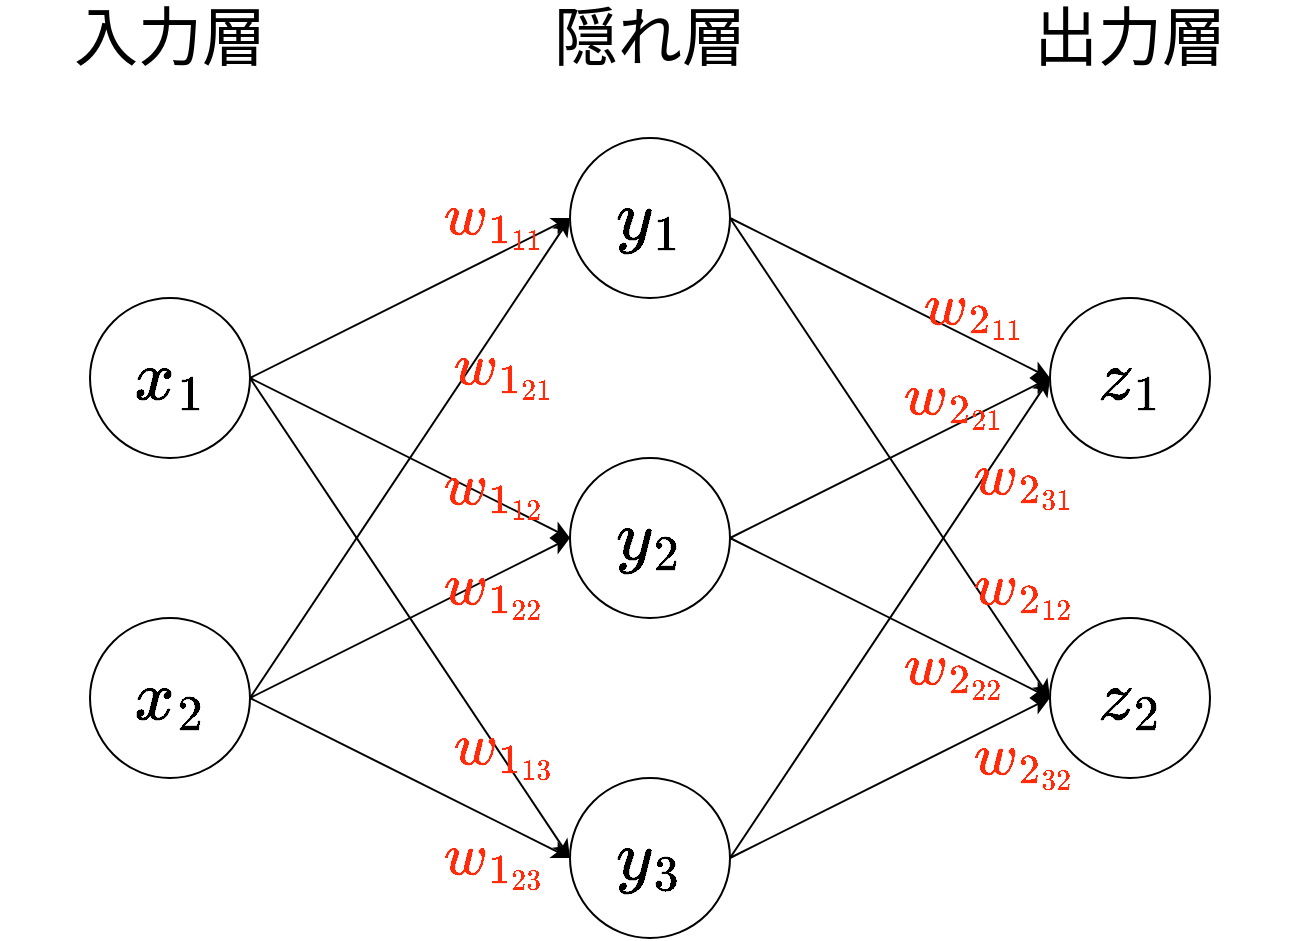 <mxfile>
    <diagram id="WfCFazofdXB2kOou5wnf" name="ページ1">
        <mxGraphModel dx="1144" dy="849" grid="1" gridSize="10" guides="1" tooltips="1" connect="1" arrows="1" fold="1" page="1" pageScale="1" pageWidth="827" pageHeight="1169" math="1" shadow="0">
            <root>
                <mxCell id="0"/>
                <mxCell id="1" parent="0"/>
                <mxCell id="9" style="edgeStyle=none;html=1;entryX=0;entryY=0.5;entryDx=0;entryDy=0;startArrow=none;" parent="1" target="5" edge="1">
                    <mxGeometry relative="1" as="geometry">
                        <mxPoint x="160" y="280" as="sourcePoint"/>
                    </mxGeometry>
                </mxCell>
                <mxCell id="10" style="edgeStyle=none;html=1;exitX=1;exitY=0.5;exitDx=0;exitDy=0;entryX=0;entryY=0.5;entryDx=0;entryDy=0;" parent="1" source="2" target="4" edge="1">
                    <mxGeometry relative="1" as="geometry"/>
                </mxCell>
                <mxCell id="11" style="edgeStyle=none;html=1;exitX=1;exitY=0.5;exitDx=0;exitDy=0;entryX=0;entryY=0.5;entryDx=0;entryDy=0;" parent="1" source="2" target="6" edge="1">
                    <mxGeometry relative="1" as="geometry"/>
                </mxCell>
                <mxCell id="2" value="" style="ellipse;whiteSpace=wrap;html=1;aspect=fixed;" parent="1" vertex="1">
                    <mxGeometry x="80" y="240" width="80" height="80" as="geometry"/>
                </mxCell>
                <mxCell id="12" style="edgeStyle=none;html=1;exitX=1;exitY=0.5;exitDx=0;exitDy=0;entryX=0;entryY=0.5;entryDx=0;entryDy=0;" parent="1" source="3" target="5" edge="1">
                    <mxGeometry relative="1" as="geometry"/>
                </mxCell>
                <mxCell id="13" style="edgeStyle=none;html=1;exitX=1;exitY=0.5;exitDx=0;exitDy=0;entryX=0;entryY=0.5;entryDx=0;entryDy=0;" parent="1" source="3" target="4" edge="1">
                    <mxGeometry relative="1" as="geometry"/>
                </mxCell>
                <mxCell id="14" style="edgeStyle=none;html=1;exitX=1;exitY=0.5;exitDx=0;exitDy=0;entryX=0;entryY=0.5;entryDx=0;entryDy=0;" parent="1" source="3" target="6" edge="1">
                    <mxGeometry relative="1" as="geometry"/>
                </mxCell>
                <mxCell id="3" value="" style="ellipse;whiteSpace=wrap;html=1;aspect=fixed;" parent="1" vertex="1">
                    <mxGeometry x="80" y="400" width="80" height="80" as="geometry"/>
                </mxCell>
                <mxCell id="16" style="edgeStyle=none;html=1;exitX=1;exitY=0.5;exitDx=0;exitDy=0;entryX=0;entryY=0.5;entryDx=0;entryDy=0;" parent="1" source="4" target="7" edge="1">
                    <mxGeometry relative="1" as="geometry"/>
                </mxCell>
                <mxCell id="19" style="edgeStyle=none;html=1;exitX=1;exitY=0.5;exitDx=0;exitDy=0;entryX=0;entryY=0.5;entryDx=0;entryDy=0;" parent="1" source="4" target="8" edge="1">
                    <mxGeometry relative="1" as="geometry"/>
                </mxCell>
                <mxCell id="4" value="" style="ellipse;whiteSpace=wrap;html=1;aspect=fixed;" parent="1" vertex="1">
                    <mxGeometry x="320" y="320" width="80" height="80" as="geometry"/>
                </mxCell>
                <mxCell id="15" style="edgeStyle=none;html=1;exitX=1;exitY=0.5;exitDx=0;exitDy=0;entryX=0;entryY=0.5;entryDx=0;entryDy=0;" parent="1" source="5" target="7" edge="1">
                    <mxGeometry relative="1" as="geometry"/>
                </mxCell>
                <mxCell id="18" style="edgeStyle=none;html=1;exitX=1;exitY=0.5;exitDx=0;exitDy=0;entryX=0;entryY=0.5;entryDx=0;entryDy=0;" parent="1" source="5" target="8" edge="1">
                    <mxGeometry relative="1" as="geometry"/>
                </mxCell>
                <mxCell id="5" value="" style="ellipse;whiteSpace=wrap;html=1;aspect=fixed;" parent="1" vertex="1">
                    <mxGeometry x="320" y="160" width="80" height="80" as="geometry"/>
                </mxCell>
                <mxCell id="17" style="edgeStyle=none;html=1;exitX=1;exitY=0.5;exitDx=0;exitDy=0;entryX=0;entryY=0.5;entryDx=0;entryDy=0;" parent="1" source="6" target="7" edge="1">
                    <mxGeometry relative="1" as="geometry"/>
                </mxCell>
                <mxCell id="20" style="edgeStyle=none;html=1;exitX=1;exitY=0.5;exitDx=0;exitDy=0;entryX=0;entryY=0.5;entryDx=0;entryDy=0;" parent="1" source="6" target="8" edge="1">
                    <mxGeometry relative="1" as="geometry"/>
                </mxCell>
                <mxCell id="6" value="" style="ellipse;whiteSpace=wrap;html=1;aspect=fixed;" parent="1" vertex="1">
                    <mxGeometry x="320" y="480" width="80" height="80" as="geometry"/>
                </mxCell>
                <mxCell id="7" value="" style="ellipse;whiteSpace=wrap;html=1;aspect=fixed;" parent="1" vertex="1">
                    <mxGeometry x="560" y="240" width="80" height="80" as="geometry"/>
                </mxCell>
                <mxCell id="8" value="" style="ellipse;whiteSpace=wrap;html=1;aspect=fixed;" parent="1" vertex="1">
                    <mxGeometry x="560" y="400" width="80" height="80" as="geometry"/>
                </mxCell>
                <mxCell id="21" value="&lt;span style=&quot;font-size: 32px&quot;&gt;入力層&lt;/span&gt;" style="text;html=1;strokeColor=none;fillColor=none;align=center;verticalAlign=middle;whiteSpace=wrap;rounded=0;" parent="1" vertex="1">
                    <mxGeometry x="35" y="100" width="170" height="20" as="geometry"/>
                </mxCell>
                <mxCell id="22" value="&lt;span style=&quot;font-size: 32px&quot;&gt;隠れ層&lt;/span&gt;" style="text;html=1;strokeColor=none;fillColor=none;align=center;verticalAlign=middle;whiteSpace=wrap;rounded=0;" parent="1" vertex="1">
                    <mxGeometry x="275" y="100" width="170" height="20" as="geometry"/>
                </mxCell>
                <mxCell id="23" value="&lt;span style=&quot;font-size: 32px&quot;&gt;出力層&lt;/span&gt;" style="text;html=1;strokeColor=none;fillColor=none;align=center;verticalAlign=middle;whiteSpace=wrap;rounded=0;" parent="1" vertex="1">
                    <mxGeometry x="515" y="100" width="170" height="20" as="geometry"/>
                </mxCell>
                <mxCell id="24" value="&lt;font style=&quot;font-size: 30px&quot;&gt;`x_1`&lt;/font&gt;" style="text;html=1;strokeColor=none;fillColor=none;align=center;verticalAlign=middle;whiteSpace=wrap;rounded=0;" vertex="1" parent="1">
                    <mxGeometry x="90" y="265" width="60" height="30" as="geometry"/>
                </mxCell>
                <mxCell id="25" value="&lt;font style=&quot;font-size: 30px&quot;&gt;`x_2`&lt;/font&gt;" style="text;html=1;strokeColor=none;fillColor=none;align=center;verticalAlign=middle;whiteSpace=wrap;rounded=0;" vertex="1" parent="1">
                    <mxGeometry x="90" y="425" width="60" height="30" as="geometry"/>
                </mxCell>
                <mxCell id="26" value="&lt;font style=&quot;font-size: 30px&quot;&gt;`y_3`&lt;/font&gt;" style="text;html=1;strokeColor=none;fillColor=none;align=center;verticalAlign=middle;whiteSpace=wrap;rounded=0;" vertex="1" parent="1">
                    <mxGeometry x="330" y="505" width="60" height="30" as="geometry"/>
                </mxCell>
                <mxCell id="27" value="&lt;font style=&quot;font-size: 30px&quot;&gt;`y_2`&lt;/font&gt;" style="text;html=1;strokeColor=none;fillColor=none;align=center;verticalAlign=middle;whiteSpace=wrap;rounded=0;" vertex="1" parent="1">
                    <mxGeometry x="330" y="345" width="60" height="30" as="geometry"/>
                </mxCell>
                <mxCell id="28" value="&lt;font style=&quot;font-size: 30px&quot;&gt;`y_1`&lt;/font&gt;" style="text;html=1;strokeColor=none;fillColor=none;align=center;verticalAlign=middle;whiteSpace=wrap;rounded=0;" vertex="1" parent="1">
                    <mxGeometry x="330" y="185" width="60" height="30" as="geometry"/>
                </mxCell>
                <mxCell id="29" value="&lt;font style=&quot;font-size: 30px&quot;&gt;`z_1`&lt;/font&gt;" style="text;html=1;strokeColor=none;fillColor=none;align=center;verticalAlign=middle;whiteSpace=wrap;rounded=0;" vertex="1" parent="1">
                    <mxGeometry x="570" y="265" width="60" height="30" as="geometry"/>
                </mxCell>
                <mxCell id="30" value="&lt;font style=&quot;font-size: 30px&quot;&gt;`z_2`&lt;/font&gt;" style="text;html=1;strokeColor=none;fillColor=none;align=center;verticalAlign=middle;whiteSpace=wrap;rounded=0;" vertex="1" parent="1">
                    <mxGeometry x="570" y="425" width="60" height="30" as="geometry"/>
                </mxCell>
                <mxCell id="33" value="&lt;font style=&quot;font-size: 25px&quot;&gt;`w_{1_{11}} `&lt;/font&gt;" style="text;html=1;strokeColor=none;fillColor=none;align=center;verticalAlign=middle;whiteSpace=wrap;rounded=0;fontColor=#FF2B0A;fontStyle=0" vertex="1" parent="1">
                    <mxGeometry x="250" y="185" width="65" height="30" as="geometry"/>
                </mxCell>
                <mxCell id="34" value="&lt;font style=&quot;font-size: 25px&quot;&gt;`w_{1_{13}} `&lt;/font&gt;" style="text;html=1;strokeColor=none;fillColor=none;align=center;verticalAlign=middle;whiteSpace=wrap;rounded=0;fontColor=#FF2B0A;fontStyle=0" vertex="1" parent="1">
                    <mxGeometry x="255" y="450" width="65" height="30" as="geometry"/>
                </mxCell>
                <mxCell id="35" value="&lt;font style=&quot;font-size: 25px&quot;&gt;`w_{1_{12}} `&lt;/font&gt;" style="text;html=1;strokeColor=none;fillColor=none;align=center;verticalAlign=middle;whiteSpace=wrap;rounded=0;fontColor=#FF2B0A;fontStyle=0" vertex="1" parent="1">
                    <mxGeometry x="250" y="320" width="65" height="30" as="geometry"/>
                </mxCell>
                <mxCell id="36" value="&lt;font style=&quot;font-size: 25px&quot;&gt;`w_{1_{21}} `&lt;/font&gt;" style="text;html=1;strokeColor=none;fillColor=none;align=center;verticalAlign=middle;whiteSpace=wrap;rounded=0;fontColor=#FF2B0A;fontStyle=0" vertex="1" parent="1">
                    <mxGeometry x="255" y="260" width="65" height="30" as="geometry"/>
                </mxCell>
                <mxCell id="37" value="&lt;font style=&quot;font-size: 25px&quot;&gt;`w_{1_{23}} `&lt;/font&gt;" style="text;html=1;strokeColor=none;fillColor=none;align=center;verticalAlign=middle;whiteSpace=wrap;rounded=0;fontColor=#FF2B0A;fontStyle=0" vertex="1" parent="1">
                    <mxGeometry x="250" y="505" width="65" height="30" as="geometry"/>
                </mxCell>
                <mxCell id="38" value="&lt;font style=&quot;font-size: 25px&quot;&gt;`w_{1_{22}} `&lt;/font&gt;" style="text;html=1;strokeColor=none;fillColor=none;align=center;verticalAlign=middle;whiteSpace=wrap;rounded=0;fontColor=#FF2B0A;fontStyle=0" vertex="1" parent="1">
                    <mxGeometry x="250" y="370" width="65" height="30" as="geometry"/>
                </mxCell>
                <mxCell id="39" value="&lt;font style=&quot;font-size: 25px&quot;&gt;`w_{2_{32}} `&lt;/font&gt;" style="text;html=1;strokeColor=none;fillColor=none;align=center;verticalAlign=middle;whiteSpace=wrap;rounded=0;fontColor=#FF2B0A;fontStyle=0" vertex="1" parent="1">
                    <mxGeometry x="515" y="455" width="65" height="30" as="geometry"/>
                </mxCell>
                <mxCell id="40" value="&lt;font style=&quot;font-size: 25px&quot;&gt;`w_{2_{22}} `&lt;/font&gt;" style="text;html=1;strokeColor=none;fillColor=none;align=center;verticalAlign=middle;whiteSpace=wrap;rounded=0;fontColor=#FF2B0A;fontStyle=0" vertex="1" parent="1">
                    <mxGeometry x="480" y="410" width="65" height="30" as="geometry"/>
                </mxCell>
                <mxCell id="41" value="&lt;font style=&quot;font-size: 25px&quot;&gt;`w_{2_{12}} `&lt;/font&gt;" style="text;html=1;strokeColor=none;fillColor=none;align=center;verticalAlign=middle;whiteSpace=wrap;rounded=0;fontColor=#FF2B0A;fontStyle=0" vertex="1" parent="1">
                    <mxGeometry x="515" y="370" width="65" height="30" as="geometry"/>
                </mxCell>
                <mxCell id="42" value="&lt;font style=&quot;font-size: 25px&quot;&gt;`w_{2_{31}} `&lt;/font&gt;" style="text;html=1;strokeColor=none;fillColor=none;align=center;verticalAlign=middle;whiteSpace=wrap;rounded=0;fontColor=#FF2B0A;fontStyle=0" vertex="1" parent="1">
                    <mxGeometry x="515" y="315" width="65" height="30" as="geometry"/>
                </mxCell>
                <mxCell id="43" value="&lt;font style=&quot;font-size: 25px&quot;&gt;`w_{2_{21}} `&lt;/font&gt;" style="text;html=1;strokeColor=none;fillColor=none;align=center;verticalAlign=middle;whiteSpace=wrap;rounded=0;fontColor=#FF2B0A;fontStyle=0" vertex="1" parent="1">
                    <mxGeometry x="480" y="275" width="65" height="30" as="geometry"/>
                </mxCell>
                <mxCell id="44" value="&lt;font style=&quot;font-size: 25px&quot;&gt;`w_{2_{11}} `&lt;/font&gt;" style="text;html=1;strokeColor=none;fillColor=none;align=center;verticalAlign=middle;whiteSpace=wrap;rounded=0;fontColor=#FF2B0A;fontStyle=0" vertex="1" parent="1">
                    <mxGeometry x="490" y="230" width="65" height="30" as="geometry"/>
                </mxCell>
            </root>
        </mxGraphModel>
    </diagram>
</mxfile>
